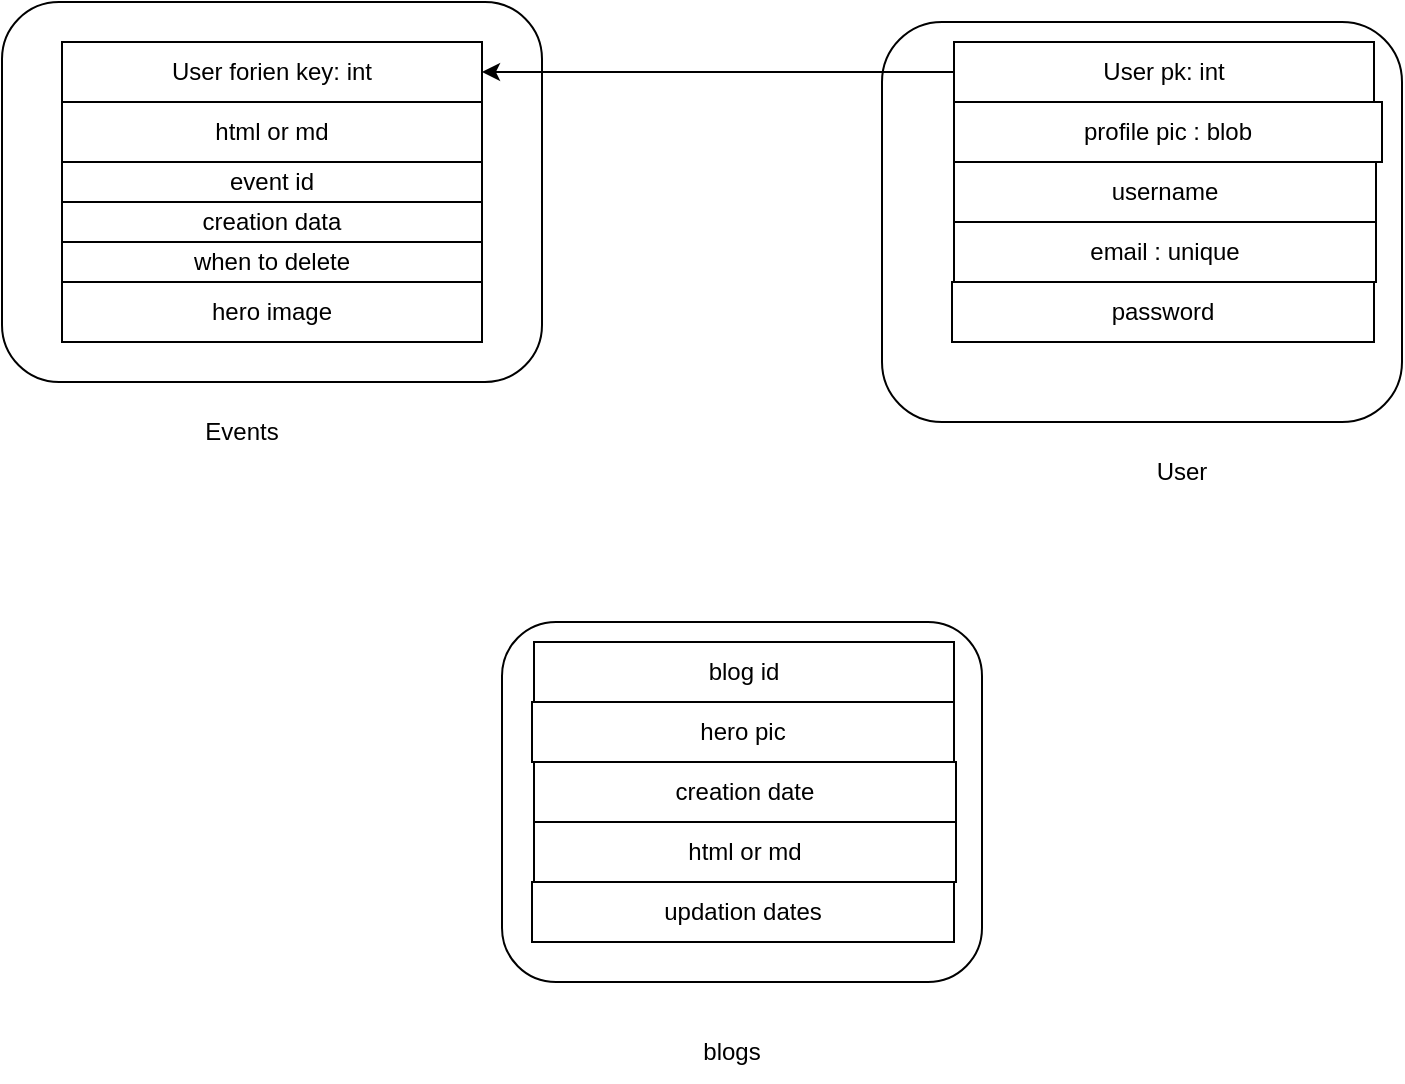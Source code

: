 <mxfile version="24.5.5" type="github">
  <diagram name="Page-1" id="_dA-etpGhDzU__o-Fe8n">
    <mxGraphModel dx="954" dy="640" grid="1" gridSize="10" guides="1" tooltips="1" connect="1" arrows="1" fold="1" page="1" pageScale="1" pageWidth="850" pageHeight="1100" math="0" shadow="0">
      <root>
        <mxCell id="0" />
        <mxCell id="1" parent="0" />
        <mxCell id="MDTbPM4g4LO3az6rVFkF-10" value="" style="rounded=1;whiteSpace=wrap;html=1;" vertex="1" parent="1">
          <mxGeometry x="90" y="90" width="270" height="190" as="geometry" />
        </mxCell>
        <mxCell id="uJmSIIsL_6zuTci7Me7n-2" value="User forien key: int" style="rounded=0;whiteSpace=wrap;html=1;" parent="1" vertex="1">
          <mxGeometry x="120" y="110" width="210" height="30" as="geometry" />
        </mxCell>
        <mxCell id="uJmSIIsL_6zuTci7Me7n-3" value="html or md" style="rounded=0;whiteSpace=wrap;html=1;" parent="1" vertex="1">
          <mxGeometry x="120" y="140" width="210" height="30" as="geometry" />
        </mxCell>
        <mxCell id="uJmSIIsL_6zuTci7Me7n-6" value="event id" style="rounded=0;whiteSpace=wrap;html=1;" parent="1" vertex="1">
          <mxGeometry x="120" y="170" width="210" height="20" as="geometry" />
        </mxCell>
        <mxCell id="MDTbPM4g4LO3az6rVFkF-7" value="hero image" style="rounded=0;whiteSpace=wrap;html=1;" vertex="1" parent="1">
          <mxGeometry x="120" y="230" width="210" height="30" as="geometry" />
        </mxCell>
        <mxCell id="MDTbPM4g4LO3az6rVFkF-9" value="creation data" style="rounded=0;whiteSpace=wrap;html=1;" vertex="1" parent="1">
          <mxGeometry x="120" y="190" width="210" height="20" as="geometry" />
        </mxCell>
        <mxCell id="MDTbPM4g4LO3az6rVFkF-12" value="when to delete" style="rounded=0;whiteSpace=wrap;html=1;" vertex="1" parent="1">
          <mxGeometry x="120" y="210" width="210" height="20" as="geometry" />
        </mxCell>
        <mxCell id="MDTbPM4g4LO3az6rVFkF-14" value="" style="rounded=1;whiteSpace=wrap;html=1;" vertex="1" parent="1">
          <mxGeometry x="530" y="100" width="260" height="200" as="geometry" />
        </mxCell>
        <mxCell id="MDTbPM4g4LO3az6rVFkF-15" value="Events" style="text;html=1;align=center;verticalAlign=middle;whiteSpace=wrap;rounded=0;" vertex="1" parent="1">
          <mxGeometry x="180" y="290" width="60" height="30" as="geometry" />
        </mxCell>
        <mxCell id="MDTbPM4g4LO3az6rVFkF-16" value="User" style="text;html=1;align=center;verticalAlign=middle;whiteSpace=wrap;rounded=0;" vertex="1" parent="1">
          <mxGeometry x="650" y="310" width="60" height="30" as="geometry" />
        </mxCell>
        <mxCell id="MDTbPM4g4LO3az6rVFkF-17" value="User pk: int" style="rounded=0;whiteSpace=wrap;html=1;" vertex="1" parent="1">
          <mxGeometry x="566" y="110" width="210" height="30" as="geometry" />
        </mxCell>
        <mxCell id="MDTbPM4g4LO3az6rVFkF-18" value="profile pic : blob" style="rounded=0;whiteSpace=wrap;html=1;" vertex="1" parent="1">
          <mxGeometry x="566" y="140" width="214" height="30" as="geometry" />
        </mxCell>
        <mxCell id="MDTbPM4g4LO3az6rVFkF-19" value="username" style="rounded=0;whiteSpace=wrap;html=1;" vertex="1" parent="1">
          <mxGeometry x="566" y="170" width="211" height="30" as="geometry" />
        </mxCell>
        <mxCell id="MDTbPM4g4LO3az6rVFkF-20" value="email : unique" style="rounded=0;whiteSpace=wrap;html=1;" vertex="1" parent="1">
          <mxGeometry x="566" y="200" width="211" height="30" as="geometry" />
        </mxCell>
        <mxCell id="MDTbPM4g4LO3az6rVFkF-21" value="password" style="rounded=0;whiteSpace=wrap;html=1;" vertex="1" parent="1">
          <mxGeometry x="565" y="230" width="211" height="30" as="geometry" />
        </mxCell>
        <mxCell id="MDTbPM4g4LO3az6rVFkF-26" value="" style="rounded=1;whiteSpace=wrap;html=1;" vertex="1" parent="1">
          <mxGeometry x="340" y="400" width="240" height="180" as="geometry" />
        </mxCell>
        <mxCell id="MDTbPM4g4LO3az6rVFkF-28" value="blog id" style="rounded=0;whiteSpace=wrap;html=1;" vertex="1" parent="1">
          <mxGeometry x="356" y="410" width="210" height="30" as="geometry" />
        </mxCell>
        <mxCell id="MDTbPM4g4LO3az6rVFkF-29" value="hero pic" style="rounded=0;whiteSpace=wrap;html=1;" vertex="1" parent="1">
          <mxGeometry x="355" y="440" width="211" height="30" as="geometry" />
        </mxCell>
        <mxCell id="MDTbPM4g4LO3az6rVFkF-30" value="creation date" style="rounded=0;whiteSpace=wrap;html=1;" vertex="1" parent="1">
          <mxGeometry x="356" y="470" width="211" height="30" as="geometry" />
        </mxCell>
        <mxCell id="MDTbPM4g4LO3az6rVFkF-31" value="html or md" style="rounded=0;whiteSpace=wrap;html=1;" vertex="1" parent="1">
          <mxGeometry x="356" y="500" width="211" height="30" as="geometry" />
        </mxCell>
        <mxCell id="MDTbPM4g4LO3az6rVFkF-32" value="updation d&lt;span style=&quot;background-color: initial;&quot;&gt;ates&lt;/span&gt;" style="rounded=0;whiteSpace=wrap;html=1;" vertex="1" parent="1">
          <mxGeometry x="355" y="530" width="211" height="30" as="geometry" />
        </mxCell>
        <mxCell id="MDTbPM4g4LO3az6rVFkF-34" value="blogs" style="text;html=1;align=center;verticalAlign=middle;whiteSpace=wrap;rounded=0;" vertex="1" parent="1">
          <mxGeometry x="425" y="600" width="60" height="30" as="geometry" />
        </mxCell>
        <mxCell id="MDTbPM4g4LO3az6rVFkF-35" value="" style="endArrow=classic;html=1;rounded=0;exitX=0;exitY=0.5;exitDx=0;exitDy=0;entryX=1;entryY=0.5;entryDx=0;entryDy=0;" edge="1" parent="1" source="MDTbPM4g4LO3az6rVFkF-17" target="uJmSIIsL_6zuTci7Me7n-2">
          <mxGeometry width="50" height="50" relative="1" as="geometry">
            <mxPoint x="330" y="130" as="sourcePoint" />
            <mxPoint x="430" y="90" as="targetPoint" />
          </mxGeometry>
        </mxCell>
      </root>
    </mxGraphModel>
  </diagram>
</mxfile>

